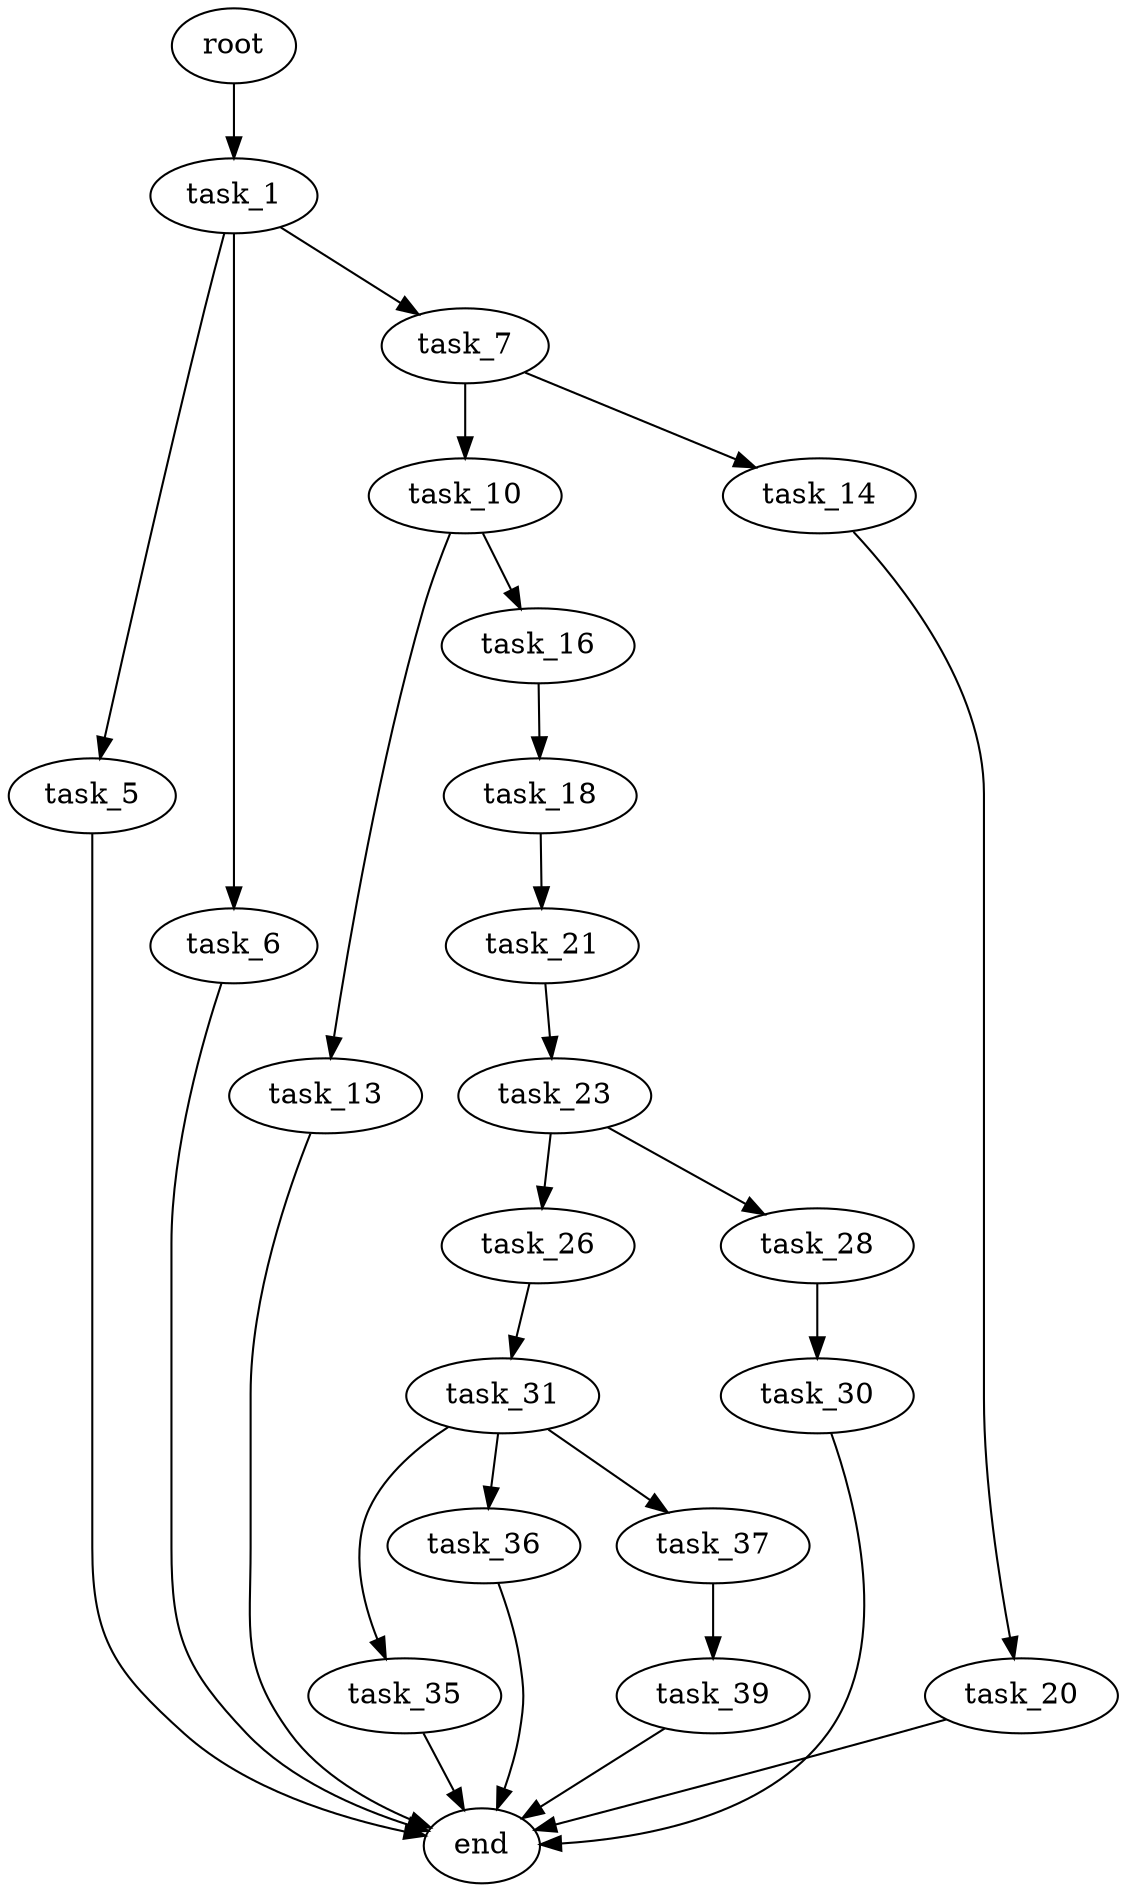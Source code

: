 digraph G {
  root [size="0.000000"];
  task_1 [size="231928233984.000000"];
  task_5 [size="669443702.000000"];
  task_6 [size="204190415255.000000"];
  task_7 [size="23138023666.000000"];
  task_10 [size="412062566888.000000"];
  task_13 [size="68719476736.000000"];
  task_14 [size="21499536324.000000"];
  task_16 [size="1073741824000.000000"];
  task_18 [size="43163726369.000000"];
  task_20 [size="8589934592.000000"];
  task_21 [size="28991029248.000000"];
  task_23 [size="536051735575.000000"];
  task_26 [size="43129580208.000000"];
  task_28 [size="884476293.000000"];
  task_30 [size="31656849309.000000"];
  task_31 [size="15396373351.000000"];
  task_35 [size="368293445632.000000"];
  task_36 [size="368293445632.000000"];
  task_37 [size="741484067743.000000"];
  task_39 [size="5205484133.000000"];
  end [size="0.000000"];

  root -> task_1 [size="1.000000"];
  task_1 -> task_5 [size="301989888.000000"];
  task_1 -> task_6 [size="301989888.000000"];
  task_1 -> task_7 [size="301989888.000000"];
  task_5 -> end [size="1.000000"];
  task_6 -> end [size="1.000000"];
  task_7 -> task_10 [size="411041792.000000"];
  task_7 -> task_14 [size="411041792.000000"];
  task_10 -> task_13 [size="301989888.000000"];
  task_10 -> task_16 [size="301989888.000000"];
  task_13 -> end [size="1.000000"];
  task_14 -> task_20 [size="411041792.000000"];
  task_16 -> task_18 [size="838860800.000000"];
  task_18 -> task_21 [size="33554432.000000"];
  task_20 -> end [size="1.000000"];
  task_21 -> task_23 [size="75497472.000000"];
  task_23 -> task_26 [size="536870912.000000"];
  task_23 -> task_28 [size="536870912.000000"];
  task_26 -> task_31 [size="679477248.000000"];
  task_28 -> task_30 [size="33554432.000000"];
  task_30 -> end [size="1.000000"];
  task_31 -> task_35 [size="301989888.000000"];
  task_31 -> task_36 [size="301989888.000000"];
  task_31 -> task_37 [size="301989888.000000"];
  task_35 -> end [size="1.000000"];
  task_36 -> end [size="1.000000"];
  task_37 -> task_39 [size="838860800.000000"];
  task_39 -> end [size="1.000000"];
}
